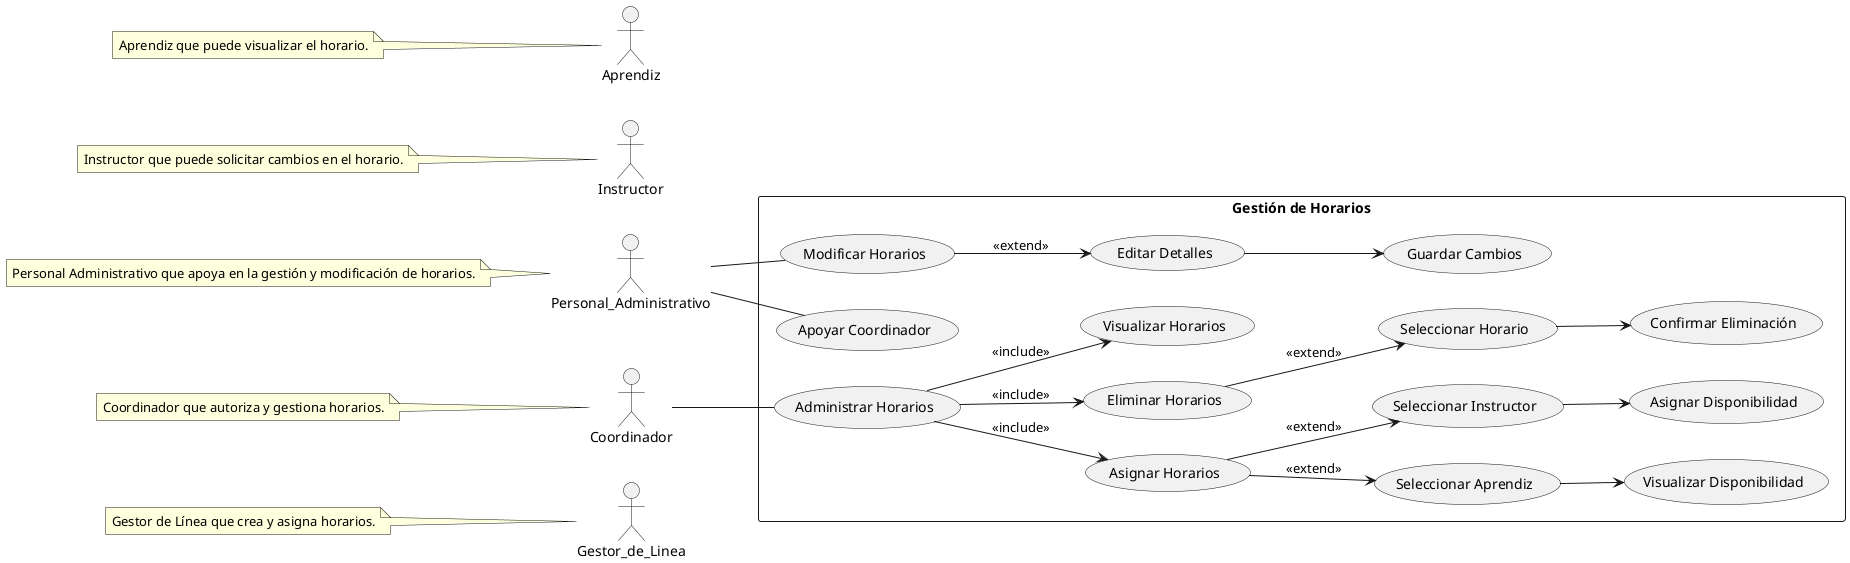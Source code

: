 @startuml

left to right direction

actor Gestor_de_Linea as Gestor
actor Coordinador as Coordinador
actor Instructor as Instructor
actor Aprendiz as Aprendiz
actor Personal_Administrativo as Personal

rectangle "Gestión de Horarios" {
    Coordinador -- (Administrar Horarios)
    Personal -- (Modificar Horarios)
    Personal -- (Apoyar Coordinador)
    (Administrar Horarios) --> (Asignar Horarios) : <<include>>
    (Administrar Horarios) --> (Eliminar Horarios) : <<include>>
    (Administrar Horarios) --> (Visualizar Horarios) : <<include>>

    (Asignar Horarios) --> (Seleccionar Instructor) : <<extend>>
    (Asignar Horarios) --> (Seleccionar Aprendiz) : <<extend>>
    (Modificar Horarios) --> (Editar Detalles) : <<extend>>
    (Eliminar Horarios) --> (Seleccionar Horario) : <<extend>>

    (Seleccionar Instructor) --> (Asignar Disponibilidad)
    (Seleccionar Aprendiz) --> (Visualizar Disponibilidad)
    (Editar Detalles) --> (Guardar Cambios)
    (Seleccionar Horario) --> (Confirmar Eliminación)
}

note left of Gestor: Gestor de Línea que crea y asigna horarios.
note left of Coordinador: Coordinador que autoriza y gestiona horarios.
note left of Instructor: Instructor que puede solicitar cambios en el horario.
note left of Aprendiz: Aprendiz que puede visualizar el horario.
note left of Personal: Personal Administrativo que apoya en la gestión y modificación de horarios.

@enduml